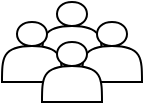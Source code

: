 <mxfile version="20.8.11" type="github">
  <diagram name="Page-1" id="e7uModIJboyxpVoCciH3">
    <mxGraphModel dx="195" dy="409" grid="1" gridSize="10" guides="1" tooltips="1" connect="1" arrows="1" fold="1" page="1" pageScale="1" pageWidth="827" pageHeight="1169" math="0" shadow="0">
      <root>
        <mxCell id="0" />
        <mxCell id="1" parent="0" />
        <mxCell id="OHW99z8DjBa6JL7jIuk7-1" value="" style="shape=actor;whiteSpace=wrap;html=1;" vertex="1" parent="1">
          <mxGeometry x="70" y="60" width="30" height="30" as="geometry" />
        </mxCell>
        <mxCell id="OHW99z8DjBa6JL7jIuk7-6" value="" style="shape=actor;whiteSpace=wrap;html=1;" vertex="1" parent="1">
          <mxGeometry x="90" y="70" width="30" height="30" as="geometry" />
        </mxCell>
        <mxCell id="OHW99z8DjBa6JL7jIuk7-7" value="" style="shape=actor;whiteSpace=wrap;html=1;" vertex="1" parent="1">
          <mxGeometry x="50" y="70" width="30" height="30" as="geometry" />
        </mxCell>
        <mxCell id="OHW99z8DjBa6JL7jIuk7-8" value="" style="shape=actor;whiteSpace=wrap;html=1;" vertex="1" parent="1">
          <mxGeometry x="70" y="80" width="30" height="30" as="geometry" />
        </mxCell>
      </root>
    </mxGraphModel>
  </diagram>
</mxfile>
